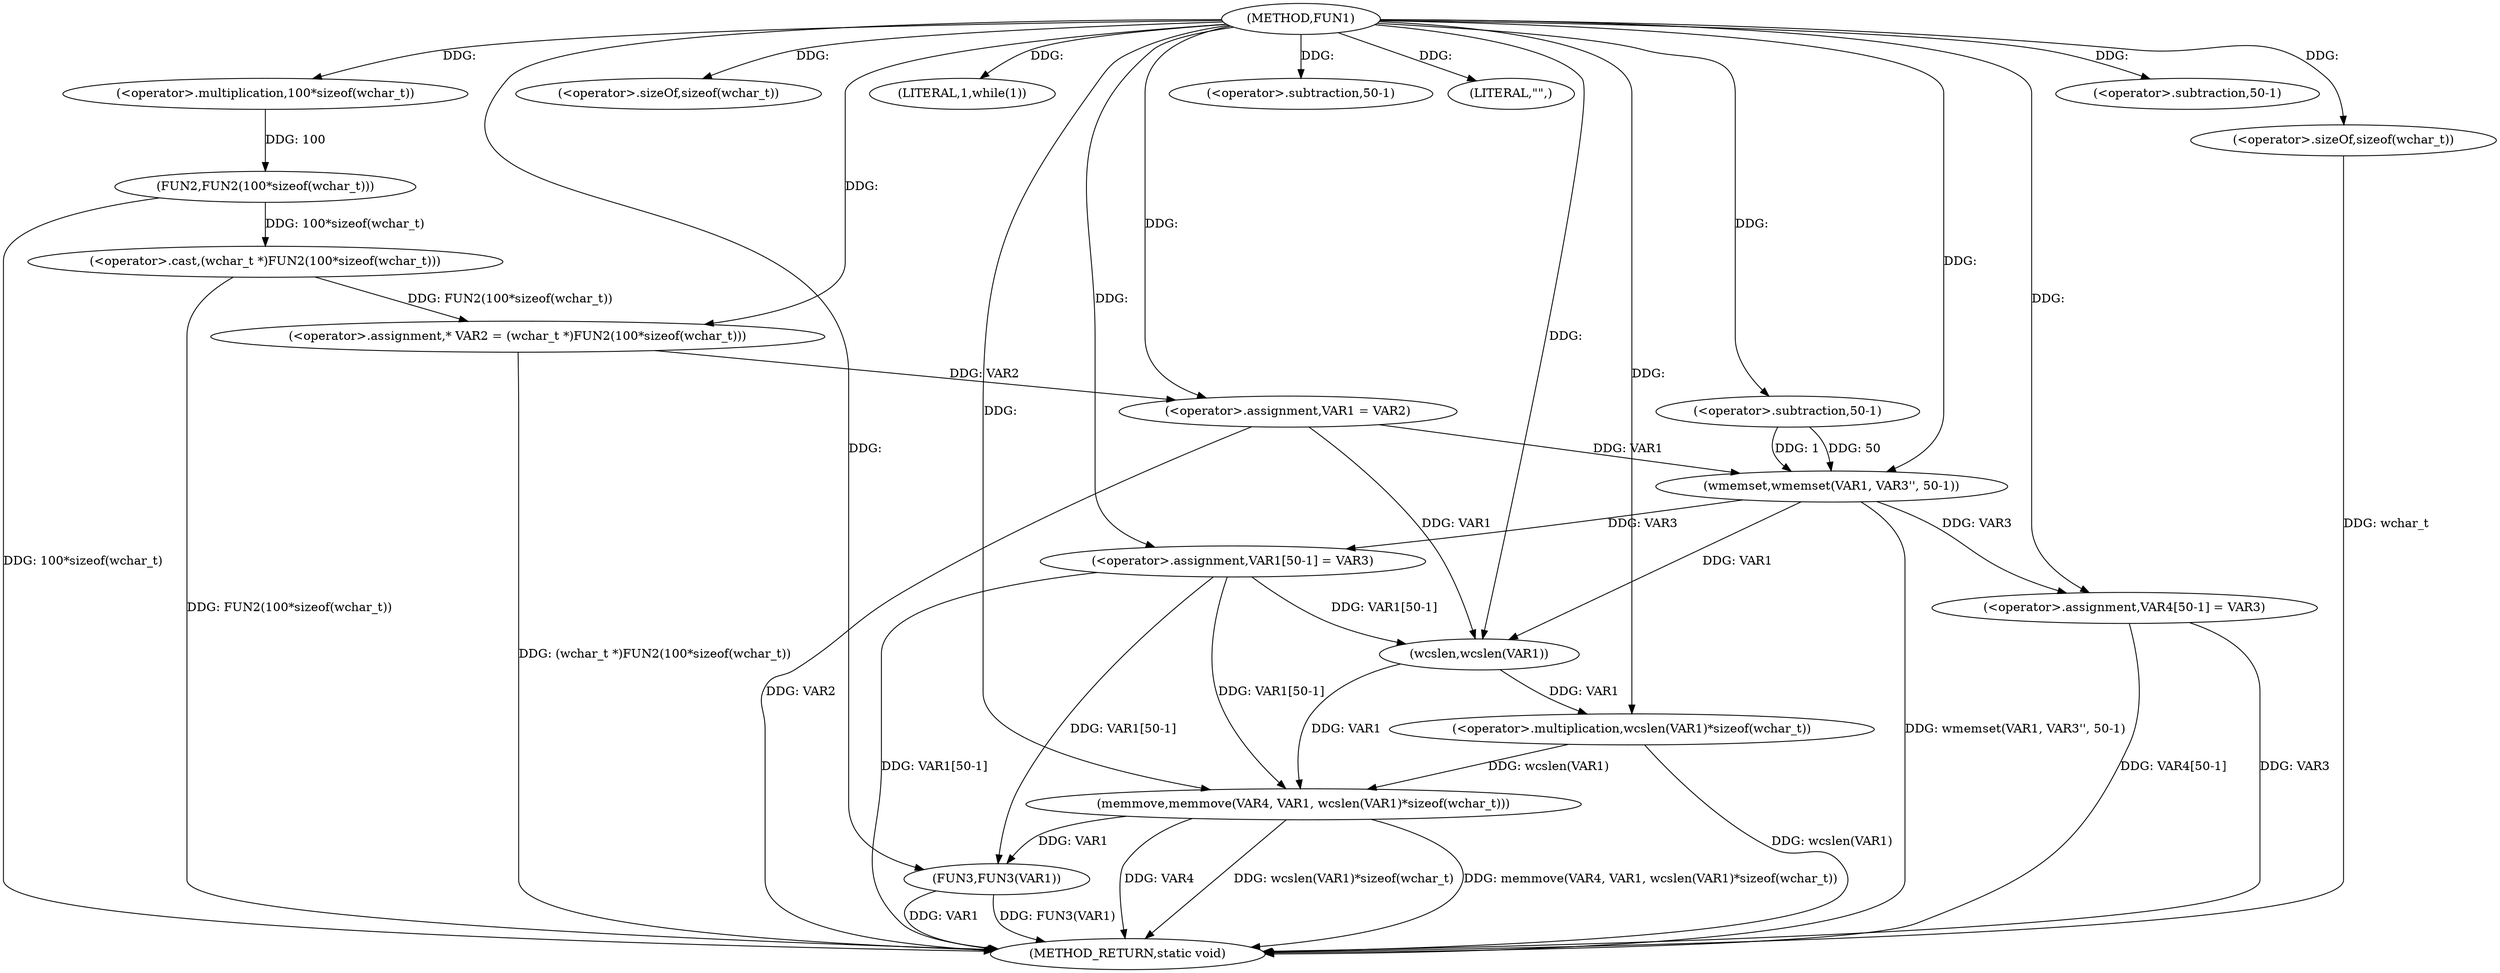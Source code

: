 digraph FUN1 {  
"1000100" [label = "(METHOD,FUN1)" ]
"1000152" [label = "(METHOD_RETURN,static void)" ]
"1000104" [label = "(<operator>.assignment,* VAR2 = (wchar_t *)FUN2(100*sizeof(wchar_t)))" ]
"1000106" [label = "(<operator>.cast,(wchar_t *)FUN2(100*sizeof(wchar_t)))" ]
"1000108" [label = "(FUN2,FUN2(100*sizeof(wchar_t)))" ]
"1000109" [label = "(<operator>.multiplication,100*sizeof(wchar_t))" ]
"1000111" [label = "(<operator>.sizeOf,sizeof(wchar_t))" ]
"1000113" [label = "(<operator>.assignment,VAR1 = VAR2)" ]
"1000117" [label = "(LITERAL,1,while(1))" ]
"1000119" [label = "(wmemset,wmemset(VAR1, VAR3'', 50-1))" ]
"1000122" [label = "(<operator>.subtraction,50-1)" ]
"1000125" [label = "(<operator>.assignment,VAR1[50-1] = VAR3)" ]
"1000128" [label = "(<operator>.subtraction,50-1)" ]
"1000134" [label = "(LITERAL,\"\",)" ]
"1000135" [label = "(memmove,memmove(VAR4, VAR1, wcslen(VAR1)*sizeof(wchar_t)))" ]
"1000138" [label = "(<operator>.multiplication,wcslen(VAR1)*sizeof(wchar_t))" ]
"1000139" [label = "(wcslen,wcslen(VAR1))" ]
"1000141" [label = "(<operator>.sizeOf,sizeof(wchar_t))" ]
"1000143" [label = "(<operator>.assignment,VAR4[50-1] = VAR3)" ]
"1000146" [label = "(<operator>.subtraction,50-1)" ]
"1000150" [label = "(FUN3,FUN3(VAR1))" ]
  "1000125" -> "1000152"  [ label = "DDG: VAR1[50-1]"] 
  "1000141" -> "1000152"  [ label = "DDG: wchar_t"] 
  "1000106" -> "1000152"  [ label = "DDG: FUN2(100*sizeof(wchar_t))"] 
  "1000150" -> "1000152"  [ label = "DDG: VAR1"] 
  "1000143" -> "1000152"  [ label = "DDG: VAR4[50-1]"] 
  "1000113" -> "1000152"  [ label = "DDG: VAR2"] 
  "1000143" -> "1000152"  [ label = "DDG: VAR3"] 
  "1000150" -> "1000152"  [ label = "DDG: FUN3(VAR1)"] 
  "1000135" -> "1000152"  [ label = "DDG: wcslen(VAR1)*sizeof(wchar_t)"] 
  "1000119" -> "1000152"  [ label = "DDG: wmemset(VAR1, VAR3'', 50-1)"] 
  "1000138" -> "1000152"  [ label = "DDG: wcslen(VAR1)"] 
  "1000135" -> "1000152"  [ label = "DDG: memmove(VAR4, VAR1, wcslen(VAR1)*sizeof(wchar_t))"] 
  "1000135" -> "1000152"  [ label = "DDG: VAR4"] 
  "1000104" -> "1000152"  [ label = "DDG: (wchar_t *)FUN2(100*sizeof(wchar_t))"] 
  "1000108" -> "1000152"  [ label = "DDG: 100*sizeof(wchar_t)"] 
  "1000106" -> "1000104"  [ label = "DDG: FUN2(100*sizeof(wchar_t))"] 
  "1000100" -> "1000104"  [ label = "DDG: "] 
  "1000108" -> "1000106"  [ label = "DDG: 100*sizeof(wchar_t)"] 
  "1000109" -> "1000108"  [ label = "DDG: 100"] 
  "1000100" -> "1000109"  [ label = "DDG: "] 
  "1000100" -> "1000111"  [ label = "DDG: "] 
  "1000104" -> "1000113"  [ label = "DDG: VAR2"] 
  "1000100" -> "1000113"  [ label = "DDG: "] 
  "1000100" -> "1000117"  [ label = "DDG: "] 
  "1000113" -> "1000119"  [ label = "DDG: VAR1"] 
  "1000100" -> "1000119"  [ label = "DDG: "] 
  "1000122" -> "1000119"  [ label = "DDG: 50"] 
  "1000122" -> "1000119"  [ label = "DDG: 1"] 
  "1000100" -> "1000122"  [ label = "DDG: "] 
  "1000119" -> "1000125"  [ label = "DDG: VAR3"] 
  "1000100" -> "1000125"  [ label = "DDG: "] 
  "1000100" -> "1000128"  [ label = "DDG: "] 
  "1000100" -> "1000134"  [ label = "DDG: "] 
  "1000100" -> "1000135"  [ label = "DDG: "] 
  "1000125" -> "1000135"  [ label = "DDG: VAR1[50-1]"] 
  "1000139" -> "1000135"  [ label = "DDG: VAR1"] 
  "1000138" -> "1000135"  [ label = "DDG: wcslen(VAR1)"] 
  "1000139" -> "1000138"  [ label = "DDG: VAR1"] 
  "1000125" -> "1000139"  [ label = "DDG: VAR1[50-1]"] 
  "1000113" -> "1000139"  [ label = "DDG: VAR1"] 
  "1000119" -> "1000139"  [ label = "DDG: VAR1"] 
  "1000100" -> "1000139"  [ label = "DDG: "] 
  "1000100" -> "1000138"  [ label = "DDG: "] 
  "1000100" -> "1000141"  [ label = "DDG: "] 
  "1000100" -> "1000143"  [ label = "DDG: "] 
  "1000119" -> "1000143"  [ label = "DDG: VAR3"] 
  "1000100" -> "1000146"  [ label = "DDG: "] 
  "1000125" -> "1000150"  [ label = "DDG: VAR1[50-1]"] 
  "1000135" -> "1000150"  [ label = "DDG: VAR1"] 
  "1000100" -> "1000150"  [ label = "DDG: "] 
}
